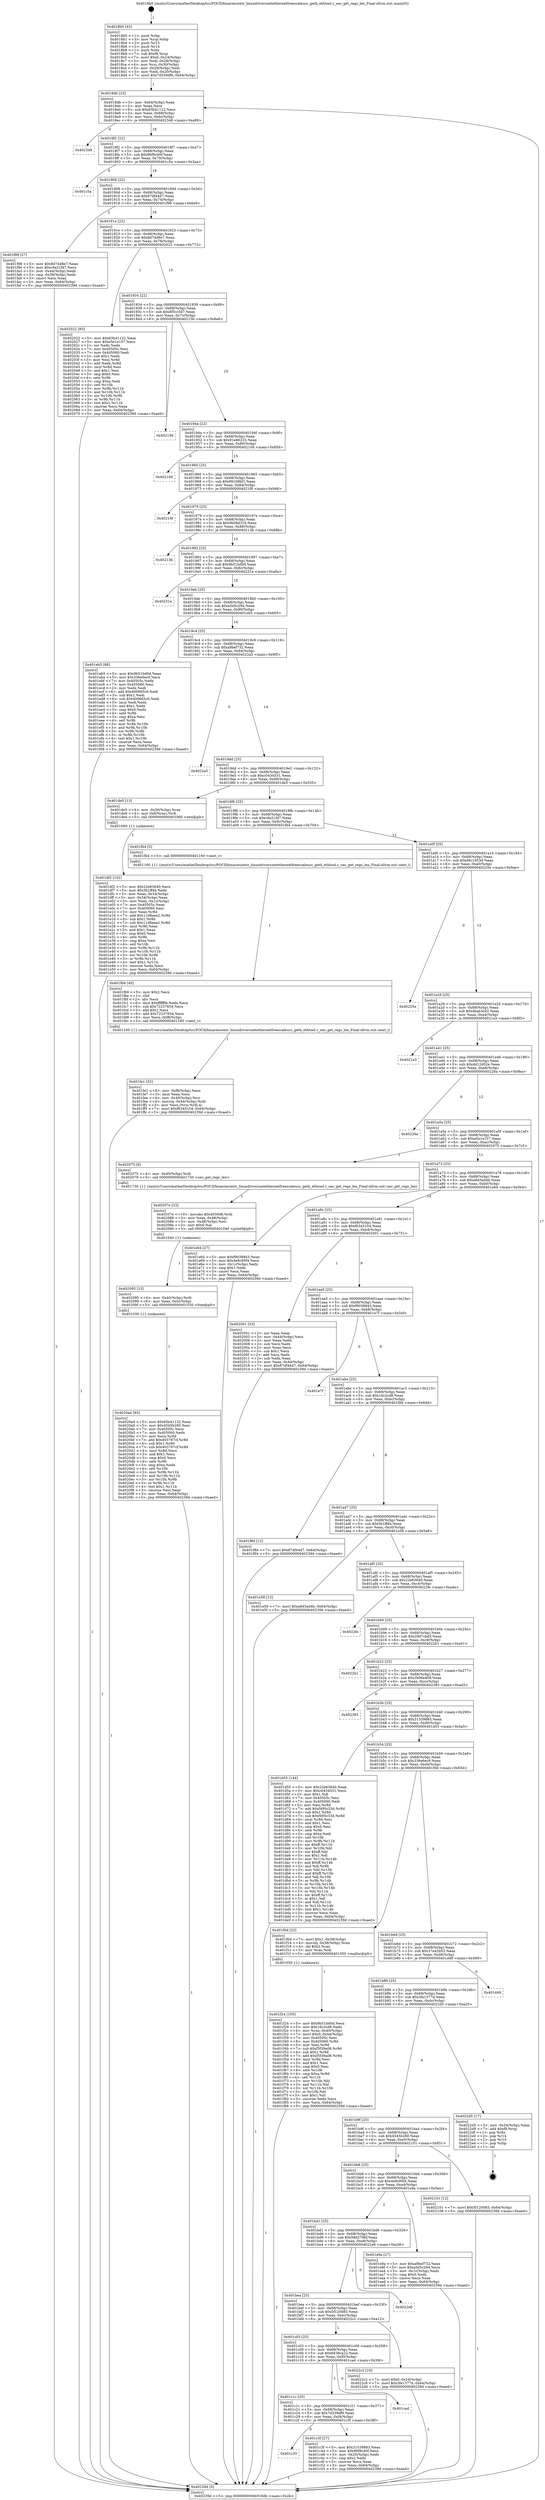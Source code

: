 digraph "0x4018b0" {
  label = "0x4018b0 (/mnt/c/Users/mathe/Desktop/tcc/POCII/binaries/extr_linuxdriversnetethernetfreescaleucc_geth_ethtool.c_uec_get_regs_len_Final-ollvm.out::main(0))"
  labelloc = "t"
  node[shape=record]

  Entry [label="",width=0.3,height=0.3,shape=circle,fillcolor=black,style=filled]
  "0x4018db" [label="{
     0x4018db [23]\l
     | [instrs]\l
     &nbsp;&nbsp;0x4018db \<+3\>: mov -0x64(%rbp),%eax\l
     &nbsp;&nbsp;0x4018de \<+2\>: mov %eax,%ecx\l
     &nbsp;&nbsp;0x4018e0 \<+6\>: sub $0x83b41122,%ecx\l
     &nbsp;&nbsp;0x4018e6 \<+3\>: mov %eax,-0x68(%rbp)\l
     &nbsp;&nbsp;0x4018e9 \<+3\>: mov %ecx,-0x6c(%rbp)\l
     &nbsp;&nbsp;0x4018ec \<+6\>: je 0000000000402348 \<main+0xa98\>\l
  }"]
  "0x402348" [label="{
     0x402348\l
  }", style=dashed]
  "0x4018f2" [label="{
     0x4018f2 [22]\l
     | [instrs]\l
     &nbsp;&nbsp;0x4018f2 \<+5\>: jmp 00000000004018f7 \<main+0x47\>\l
     &nbsp;&nbsp;0x4018f7 \<+3\>: mov -0x68(%rbp),%eax\l
     &nbsp;&nbsp;0x4018fa \<+5\>: sub $0x86f9c40f,%eax\l
     &nbsp;&nbsp;0x4018ff \<+3\>: mov %eax,-0x70(%rbp)\l
     &nbsp;&nbsp;0x401902 \<+6\>: je 0000000000401c5a \<main+0x3aa\>\l
  }"]
  Exit [label="",width=0.3,height=0.3,shape=circle,fillcolor=black,style=filled,peripheries=2]
  "0x401c5a" [label="{
     0x401c5a\l
  }", style=dashed]
  "0x401908" [label="{
     0x401908 [22]\l
     | [instrs]\l
     &nbsp;&nbsp;0x401908 \<+5\>: jmp 000000000040190d \<main+0x5d\>\l
     &nbsp;&nbsp;0x40190d \<+3\>: mov -0x68(%rbp),%eax\l
     &nbsp;&nbsp;0x401910 \<+5\>: sub $0x87df44d7,%eax\l
     &nbsp;&nbsp;0x401915 \<+3\>: mov %eax,-0x74(%rbp)\l
     &nbsp;&nbsp;0x401918 \<+6\>: je 0000000000401f99 \<main+0x6e9\>\l
  }"]
  "0x4020a4" [label="{
     0x4020a4 [93]\l
     | [instrs]\l
     &nbsp;&nbsp;0x4020a4 \<+5\>: mov $0x83b41122,%eax\l
     &nbsp;&nbsp;0x4020a9 \<+5\>: mov $0x4545b280,%esi\l
     &nbsp;&nbsp;0x4020ae \<+7\>: mov 0x40505c,%ecx\l
     &nbsp;&nbsp;0x4020b5 \<+7\>: mov 0x405060,%edx\l
     &nbsp;&nbsp;0x4020bc \<+3\>: mov %ecx,%r8d\l
     &nbsp;&nbsp;0x4020bf \<+7\>: add $0x403787cf,%r8d\l
     &nbsp;&nbsp;0x4020c6 \<+4\>: sub $0x1,%r8d\l
     &nbsp;&nbsp;0x4020ca \<+7\>: sub $0x403787cf,%r8d\l
     &nbsp;&nbsp;0x4020d1 \<+4\>: imul %r8d,%ecx\l
     &nbsp;&nbsp;0x4020d5 \<+3\>: and $0x1,%ecx\l
     &nbsp;&nbsp;0x4020d8 \<+3\>: cmp $0x0,%ecx\l
     &nbsp;&nbsp;0x4020db \<+4\>: sete %r9b\l
     &nbsp;&nbsp;0x4020df \<+3\>: cmp $0xa,%edx\l
     &nbsp;&nbsp;0x4020e2 \<+4\>: setl %r10b\l
     &nbsp;&nbsp;0x4020e6 \<+3\>: mov %r9b,%r11b\l
     &nbsp;&nbsp;0x4020e9 \<+3\>: and %r10b,%r11b\l
     &nbsp;&nbsp;0x4020ec \<+3\>: xor %r10b,%r9b\l
     &nbsp;&nbsp;0x4020ef \<+3\>: or %r9b,%r11b\l
     &nbsp;&nbsp;0x4020f2 \<+4\>: test $0x1,%r11b\l
     &nbsp;&nbsp;0x4020f6 \<+3\>: cmovne %esi,%eax\l
     &nbsp;&nbsp;0x4020f9 \<+3\>: mov %eax,-0x64(%rbp)\l
     &nbsp;&nbsp;0x4020fc \<+5\>: jmp 000000000040239d \<main+0xaed\>\l
  }"]
  "0x401f99" [label="{
     0x401f99 [27]\l
     | [instrs]\l
     &nbsp;&nbsp;0x401f99 \<+5\>: mov $0x8d74d8e7,%eax\l
     &nbsp;&nbsp;0x401f9e \<+5\>: mov $0xc9a21fd7,%ecx\l
     &nbsp;&nbsp;0x401fa3 \<+3\>: mov -0x44(%rbp),%edx\l
     &nbsp;&nbsp;0x401fa6 \<+3\>: cmp -0x38(%rbp),%edx\l
     &nbsp;&nbsp;0x401fa9 \<+3\>: cmovl %ecx,%eax\l
     &nbsp;&nbsp;0x401fac \<+3\>: mov %eax,-0x64(%rbp)\l
     &nbsp;&nbsp;0x401faf \<+5\>: jmp 000000000040239d \<main+0xaed\>\l
  }"]
  "0x40191e" [label="{
     0x40191e [22]\l
     | [instrs]\l
     &nbsp;&nbsp;0x40191e \<+5\>: jmp 0000000000401923 \<main+0x73\>\l
     &nbsp;&nbsp;0x401923 \<+3\>: mov -0x68(%rbp),%eax\l
     &nbsp;&nbsp;0x401926 \<+5\>: sub $0x8d74d8e7,%eax\l
     &nbsp;&nbsp;0x40192b \<+3\>: mov %eax,-0x78(%rbp)\l
     &nbsp;&nbsp;0x40192e \<+6\>: je 0000000000402022 \<main+0x772\>\l
  }"]
  "0x402095" [label="{
     0x402095 [15]\l
     | [instrs]\l
     &nbsp;&nbsp;0x402095 \<+4\>: mov -0x40(%rbp),%rdi\l
     &nbsp;&nbsp;0x402099 \<+6\>: mov %eax,-0xfc(%rbp)\l
     &nbsp;&nbsp;0x40209f \<+5\>: call 0000000000401030 \<free@plt\>\l
     | [calls]\l
     &nbsp;&nbsp;0x401030 \{1\} (unknown)\l
  }"]
  "0x402022" [label="{
     0x402022 [83]\l
     | [instrs]\l
     &nbsp;&nbsp;0x402022 \<+5\>: mov $0x83b41122,%eax\l
     &nbsp;&nbsp;0x402027 \<+5\>: mov $0xe5e1e157,%ecx\l
     &nbsp;&nbsp;0x40202c \<+2\>: xor %edx,%edx\l
     &nbsp;&nbsp;0x40202e \<+7\>: mov 0x40505c,%esi\l
     &nbsp;&nbsp;0x402035 \<+7\>: mov 0x405060,%edi\l
     &nbsp;&nbsp;0x40203c \<+3\>: sub $0x1,%edx\l
     &nbsp;&nbsp;0x40203f \<+3\>: mov %esi,%r8d\l
     &nbsp;&nbsp;0x402042 \<+3\>: add %edx,%r8d\l
     &nbsp;&nbsp;0x402045 \<+4\>: imul %r8d,%esi\l
     &nbsp;&nbsp;0x402049 \<+3\>: and $0x1,%esi\l
     &nbsp;&nbsp;0x40204c \<+3\>: cmp $0x0,%esi\l
     &nbsp;&nbsp;0x40204f \<+4\>: sete %r9b\l
     &nbsp;&nbsp;0x402053 \<+3\>: cmp $0xa,%edi\l
     &nbsp;&nbsp;0x402056 \<+4\>: setl %r10b\l
     &nbsp;&nbsp;0x40205a \<+3\>: mov %r9b,%r11b\l
     &nbsp;&nbsp;0x40205d \<+3\>: and %r10b,%r11b\l
     &nbsp;&nbsp;0x402060 \<+3\>: xor %r10b,%r9b\l
     &nbsp;&nbsp;0x402063 \<+3\>: or %r9b,%r11b\l
     &nbsp;&nbsp;0x402066 \<+4\>: test $0x1,%r11b\l
     &nbsp;&nbsp;0x40206a \<+3\>: cmovne %ecx,%eax\l
     &nbsp;&nbsp;0x40206d \<+3\>: mov %eax,-0x64(%rbp)\l
     &nbsp;&nbsp;0x402070 \<+5\>: jmp 000000000040239d \<main+0xaed\>\l
  }"]
  "0x401934" [label="{
     0x401934 [22]\l
     | [instrs]\l
     &nbsp;&nbsp;0x401934 \<+5\>: jmp 0000000000401939 \<main+0x89\>\l
     &nbsp;&nbsp;0x401939 \<+3\>: mov -0x68(%rbp),%eax\l
     &nbsp;&nbsp;0x40193c \<+5\>: sub $0x8f5cc5d7,%eax\l
     &nbsp;&nbsp;0x401941 \<+3\>: mov %eax,-0x7c(%rbp)\l
     &nbsp;&nbsp;0x401944 \<+6\>: je 0000000000402156 \<main+0x8a6\>\l
  }"]
  "0x40207e" [label="{
     0x40207e [23]\l
     | [instrs]\l
     &nbsp;&nbsp;0x40207e \<+10\>: movabs $0x4030d6,%rdi\l
     &nbsp;&nbsp;0x402088 \<+3\>: mov %eax,-0x48(%rbp)\l
     &nbsp;&nbsp;0x40208b \<+3\>: mov -0x48(%rbp),%esi\l
     &nbsp;&nbsp;0x40208e \<+2\>: mov $0x0,%al\l
     &nbsp;&nbsp;0x402090 \<+5\>: call 0000000000401040 \<printf@plt\>\l
     | [calls]\l
     &nbsp;&nbsp;0x401040 \{1\} (unknown)\l
  }"]
  "0x402156" [label="{
     0x402156\l
  }", style=dashed]
  "0x40194a" [label="{
     0x40194a [22]\l
     | [instrs]\l
     &nbsp;&nbsp;0x40194a \<+5\>: jmp 000000000040194f \<main+0x9f\>\l
     &nbsp;&nbsp;0x40194f \<+3\>: mov -0x68(%rbp),%eax\l
     &nbsp;&nbsp;0x401952 \<+5\>: sub $0x91e66233,%eax\l
     &nbsp;&nbsp;0x401957 \<+3\>: mov %eax,-0x80(%rbp)\l
     &nbsp;&nbsp;0x40195a \<+6\>: je 000000000040210d \<main+0x85d\>\l
  }"]
  "0x401fe1" [label="{
     0x401fe1 [32]\l
     | [instrs]\l
     &nbsp;&nbsp;0x401fe1 \<+6\>: mov -0xf8(%rbp),%ecx\l
     &nbsp;&nbsp;0x401fe7 \<+3\>: imul %eax,%ecx\l
     &nbsp;&nbsp;0x401fea \<+4\>: mov -0x40(%rbp),%rsi\l
     &nbsp;&nbsp;0x401fee \<+4\>: movslq -0x44(%rbp),%rdi\l
     &nbsp;&nbsp;0x401ff2 \<+3\>: mov %ecx,(%rsi,%rdi,4)\l
     &nbsp;&nbsp;0x401ff5 \<+7\>: movl $0xf6345104,-0x64(%rbp)\l
     &nbsp;&nbsp;0x401ffc \<+5\>: jmp 000000000040239d \<main+0xaed\>\l
  }"]
  "0x40210d" [label="{
     0x40210d\l
  }", style=dashed]
  "0x401960" [label="{
     0x401960 [25]\l
     | [instrs]\l
     &nbsp;&nbsp;0x401960 \<+5\>: jmp 0000000000401965 \<main+0xb5\>\l
     &nbsp;&nbsp;0x401965 \<+3\>: mov -0x68(%rbp),%eax\l
     &nbsp;&nbsp;0x401968 \<+5\>: sub $0x99108bf1,%eax\l
     &nbsp;&nbsp;0x40196d \<+6\>: mov %eax,-0x84(%rbp)\l
     &nbsp;&nbsp;0x401973 \<+6\>: je 00000000004021f6 \<main+0x946\>\l
  }"]
  "0x401fb9" [label="{
     0x401fb9 [40]\l
     | [instrs]\l
     &nbsp;&nbsp;0x401fb9 \<+5\>: mov $0x2,%ecx\l
     &nbsp;&nbsp;0x401fbe \<+1\>: cltd\l
     &nbsp;&nbsp;0x401fbf \<+2\>: idiv %ecx\l
     &nbsp;&nbsp;0x401fc1 \<+6\>: imul $0xfffffffe,%edx,%ecx\l
     &nbsp;&nbsp;0x401fc7 \<+6\>: sub $0x72237654,%ecx\l
     &nbsp;&nbsp;0x401fcd \<+3\>: add $0x1,%ecx\l
     &nbsp;&nbsp;0x401fd0 \<+6\>: add $0x72237654,%ecx\l
     &nbsp;&nbsp;0x401fd6 \<+6\>: mov %ecx,-0xf8(%rbp)\l
     &nbsp;&nbsp;0x401fdc \<+5\>: call 0000000000401160 \<next_i\>\l
     | [calls]\l
     &nbsp;&nbsp;0x401160 \{1\} (/mnt/c/Users/mathe/Desktop/tcc/POCII/binaries/extr_linuxdriversnetethernetfreescaleucc_geth_ethtool.c_uec_get_regs_len_Final-ollvm.out::next_i)\l
  }"]
  "0x4021f6" [label="{
     0x4021f6\l
  }", style=dashed]
  "0x401979" [label="{
     0x401979 [25]\l
     | [instrs]\l
     &nbsp;&nbsp;0x401979 \<+5\>: jmp 000000000040197e \<main+0xce\>\l
     &nbsp;&nbsp;0x40197e \<+3\>: mov -0x68(%rbp),%eax\l
     &nbsp;&nbsp;0x401981 \<+5\>: sub $0x9b08d316,%eax\l
     &nbsp;&nbsp;0x401986 \<+6\>: mov %eax,-0x88(%rbp)\l
     &nbsp;&nbsp;0x40198c \<+6\>: je 000000000040213b \<main+0x88b\>\l
  }"]
  "0x401f24" [label="{
     0x401f24 [105]\l
     | [instrs]\l
     &nbsp;&nbsp;0x401f24 \<+5\>: mov $0x9b51bd0d,%ecx\l
     &nbsp;&nbsp;0x401f29 \<+5\>: mov $0x16c2cd8,%edx\l
     &nbsp;&nbsp;0x401f2e \<+4\>: mov %rax,-0x40(%rbp)\l
     &nbsp;&nbsp;0x401f32 \<+7\>: movl $0x0,-0x44(%rbp)\l
     &nbsp;&nbsp;0x401f39 \<+7\>: mov 0x40505c,%esi\l
     &nbsp;&nbsp;0x401f40 \<+8\>: mov 0x405060,%r8d\l
     &nbsp;&nbsp;0x401f48 \<+3\>: mov %esi,%r9d\l
     &nbsp;&nbsp;0x401f4b \<+7\>: sub $0xf5f39a08,%r9d\l
     &nbsp;&nbsp;0x401f52 \<+4\>: sub $0x1,%r9d\l
     &nbsp;&nbsp;0x401f56 \<+7\>: add $0xf5f39a08,%r9d\l
     &nbsp;&nbsp;0x401f5d \<+4\>: imul %r9d,%esi\l
     &nbsp;&nbsp;0x401f61 \<+3\>: and $0x1,%esi\l
     &nbsp;&nbsp;0x401f64 \<+3\>: cmp $0x0,%esi\l
     &nbsp;&nbsp;0x401f67 \<+4\>: sete %r10b\l
     &nbsp;&nbsp;0x401f6b \<+4\>: cmp $0xa,%r8d\l
     &nbsp;&nbsp;0x401f6f \<+4\>: setl %r11b\l
     &nbsp;&nbsp;0x401f73 \<+3\>: mov %r10b,%bl\l
     &nbsp;&nbsp;0x401f76 \<+3\>: and %r11b,%bl\l
     &nbsp;&nbsp;0x401f79 \<+3\>: xor %r11b,%r10b\l
     &nbsp;&nbsp;0x401f7c \<+3\>: or %r10b,%bl\l
     &nbsp;&nbsp;0x401f7f \<+3\>: test $0x1,%bl\l
     &nbsp;&nbsp;0x401f82 \<+3\>: cmovne %edx,%ecx\l
     &nbsp;&nbsp;0x401f85 \<+3\>: mov %ecx,-0x64(%rbp)\l
     &nbsp;&nbsp;0x401f88 \<+5\>: jmp 000000000040239d \<main+0xaed\>\l
  }"]
  "0x40213b" [label="{
     0x40213b\l
  }", style=dashed]
  "0x401992" [label="{
     0x401992 [25]\l
     | [instrs]\l
     &nbsp;&nbsp;0x401992 \<+5\>: jmp 0000000000401997 \<main+0xe7\>\l
     &nbsp;&nbsp;0x401997 \<+3\>: mov -0x68(%rbp),%eax\l
     &nbsp;&nbsp;0x40199a \<+5\>: sub $0x9b51bd0d,%eax\l
     &nbsp;&nbsp;0x40199f \<+6\>: mov %eax,-0x8c(%rbp)\l
     &nbsp;&nbsp;0x4019a5 \<+6\>: je 000000000040231a \<main+0xa6a\>\l
  }"]
  "0x401df2" [label="{
     0x401df2 [102]\l
     | [instrs]\l
     &nbsp;&nbsp;0x401df2 \<+5\>: mov $0x22e63640,%ecx\l
     &nbsp;&nbsp;0x401df7 \<+5\>: mov $0x5b1ff4b,%edx\l
     &nbsp;&nbsp;0x401dfc \<+3\>: mov %eax,-0x34(%rbp)\l
     &nbsp;&nbsp;0x401dff \<+3\>: mov -0x34(%rbp),%eax\l
     &nbsp;&nbsp;0x401e02 \<+3\>: mov %eax,-0x1c(%rbp)\l
     &nbsp;&nbsp;0x401e05 \<+7\>: mov 0x40505c,%eax\l
     &nbsp;&nbsp;0x401e0c \<+7\>: mov 0x405060,%esi\l
     &nbsp;&nbsp;0x401e13 \<+3\>: mov %eax,%r8d\l
     &nbsp;&nbsp;0x401e16 \<+7\>: add $0x11d8aea2,%r8d\l
     &nbsp;&nbsp;0x401e1d \<+4\>: sub $0x1,%r8d\l
     &nbsp;&nbsp;0x401e21 \<+7\>: sub $0x11d8aea2,%r8d\l
     &nbsp;&nbsp;0x401e28 \<+4\>: imul %r8d,%eax\l
     &nbsp;&nbsp;0x401e2c \<+3\>: and $0x1,%eax\l
     &nbsp;&nbsp;0x401e2f \<+3\>: cmp $0x0,%eax\l
     &nbsp;&nbsp;0x401e32 \<+4\>: sete %r9b\l
     &nbsp;&nbsp;0x401e36 \<+3\>: cmp $0xa,%esi\l
     &nbsp;&nbsp;0x401e39 \<+4\>: setl %r10b\l
     &nbsp;&nbsp;0x401e3d \<+3\>: mov %r9b,%r11b\l
     &nbsp;&nbsp;0x401e40 \<+3\>: and %r10b,%r11b\l
     &nbsp;&nbsp;0x401e43 \<+3\>: xor %r10b,%r9b\l
     &nbsp;&nbsp;0x401e46 \<+3\>: or %r9b,%r11b\l
     &nbsp;&nbsp;0x401e49 \<+4\>: test $0x1,%r11b\l
     &nbsp;&nbsp;0x401e4d \<+3\>: cmovne %edx,%ecx\l
     &nbsp;&nbsp;0x401e50 \<+3\>: mov %ecx,-0x64(%rbp)\l
     &nbsp;&nbsp;0x401e53 \<+5\>: jmp 000000000040239d \<main+0xaed\>\l
  }"]
  "0x40231a" [label="{
     0x40231a\l
  }", style=dashed]
  "0x4019ab" [label="{
     0x4019ab [25]\l
     | [instrs]\l
     &nbsp;&nbsp;0x4019ab \<+5\>: jmp 00000000004019b0 \<main+0x100\>\l
     &nbsp;&nbsp;0x4019b0 \<+3\>: mov -0x68(%rbp),%eax\l
     &nbsp;&nbsp;0x4019b3 \<+5\>: sub $0xa5d5c294,%eax\l
     &nbsp;&nbsp;0x4019b8 \<+6\>: mov %eax,-0x90(%rbp)\l
     &nbsp;&nbsp;0x4019be \<+6\>: je 0000000000401eb5 \<main+0x605\>\l
  }"]
  "0x4018b0" [label="{
     0x4018b0 [43]\l
     | [instrs]\l
     &nbsp;&nbsp;0x4018b0 \<+1\>: push %rbp\l
     &nbsp;&nbsp;0x4018b1 \<+3\>: mov %rsp,%rbp\l
     &nbsp;&nbsp;0x4018b4 \<+2\>: push %r15\l
     &nbsp;&nbsp;0x4018b6 \<+2\>: push %r14\l
     &nbsp;&nbsp;0x4018b8 \<+1\>: push %rbx\l
     &nbsp;&nbsp;0x4018b9 \<+7\>: sub $0xf8,%rsp\l
     &nbsp;&nbsp;0x4018c0 \<+7\>: movl $0x0,-0x24(%rbp)\l
     &nbsp;&nbsp;0x4018c7 \<+3\>: mov %edi,-0x28(%rbp)\l
     &nbsp;&nbsp;0x4018ca \<+4\>: mov %rsi,-0x30(%rbp)\l
     &nbsp;&nbsp;0x4018ce \<+3\>: mov -0x28(%rbp),%edi\l
     &nbsp;&nbsp;0x4018d1 \<+3\>: mov %edi,-0x20(%rbp)\l
     &nbsp;&nbsp;0x4018d4 \<+7\>: movl $0x7d339df9,-0x64(%rbp)\l
  }"]
  "0x401eb5" [label="{
     0x401eb5 [88]\l
     | [instrs]\l
     &nbsp;&nbsp;0x401eb5 \<+5\>: mov $0x9b51bd0d,%eax\l
     &nbsp;&nbsp;0x401eba \<+5\>: mov $0x336e6ec9,%ecx\l
     &nbsp;&nbsp;0x401ebf \<+7\>: mov 0x40505c,%edx\l
     &nbsp;&nbsp;0x401ec6 \<+7\>: mov 0x405060,%esi\l
     &nbsp;&nbsp;0x401ecd \<+2\>: mov %edx,%edi\l
     &nbsp;&nbsp;0x401ecf \<+6\>: add $0x400665c0,%edi\l
     &nbsp;&nbsp;0x401ed5 \<+3\>: sub $0x1,%edi\l
     &nbsp;&nbsp;0x401ed8 \<+6\>: sub $0x400665c0,%edi\l
     &nbsp;&nbsp;0x401ede \<+3\>: imul %edi,%edx\l
     &nbsp;&nbsp;0x401ee1 \<+3\>: and $0x1,%edx\l
     &nbsp;&nbsp;0x401ee4 \<+3\>: cmp $0x0,%edx\l
     &nbsp;&nbsp;0x401ee7 \<+4\>: sete %r8b\l
     &nbsp;&nbsp;0x401eeb \<+3\>: cmp $0xa,%esi\l
     &nbsp;&nbsp;0x401eee \<+4\>: setl %r9b\l
     &nbsp;&nbsp;0x401ef2 \<+3\>: mov %r8b,%r10b\l
     &nbsp;&nbsp;0x401ef5 \<+3\>: and %r9b,%r10b\l
     &nbsp;&nbsp;0x401ef8 \<+3\>: xor %r9b,%r8b\l
     &nbsp;&nbsp;0x401efb \<+3\>: or %r8b,%r10b\l
     &nbsp;&nbsp;0x401efe \<+4\>: test $0x1,%r10b\l
     &nbsp;&nbsp;0x401f02 \<+3\>: cmovne %ecx,%eax\l
     &nbsp;&nbsp;0x401f05 \<+3\>: mov %eax,-0x64(%rbp)\l
     &nbsp;&nbsp;0x401f08 \<+5\>: jmp 000000000040239d \<main+0xaed\>\l
  }"]
  "0x4019c4" [label="{
     0x4019c4 [25]\l
     | [instrs]\l
     &nbsp;&nbsp;0x4019c4 \<+5\>: jmp 00000000004019c9 \<main+0x119\>\l
     &nbsp;&nbsp;0x4019c9 \<+3\>: mov -0x68(%rbp),%eax\l
     &nbsp;&nbsp;0x4019cc \<+5\>: sub $0xa9bef732,%eax\l
     &nbsp;&nbsp;0x4019d1 \<+6\>: mov %eax,-0x94(%rbp)\l
     &nbsp;&nbsp;0x4019d7 \<+6\>: je 00000000004022a5 \<main+0x9f5\>\l
  }"]
  "0x40239d" [label="{
     0x40239d [5]\l
     | [instrs]\l
     &nbsp;&nbsp;0x40239d \<+5\>: jmp 00000000004018db \<main+0x2b\>\l
  }"]
  "0x4022a5" [label="{
     0x4022a5\l
  }", style=dashed]
  "0x4019dd" [label="{
     0x4019dd [25]\l
     | [instrs]\l
     &nbsp;&nbsp;0x4019dd \<+5\>: jmp 00000000004019e2 \<main+0x132\>\l
     &nbsp;&nbsp;0x4019e2 \<+3\>: mov -0x68(%rbp),%eax\l
     &nbsp;&nbsp;0x4019e5 \<+5\>: sub $0xc0434531,%eax\l
     &nbsp;&nbsp;0x4019ea \<+6\>: mov %eax,-0x98(%rbp)\l
     &nbsp;&nbsp;0x4019f0 \<+6\>: je 0000000000401de5 \<main+0x535\>\l
  }"]
  "0x401c35" [label="{
     0x401c35\l
  }", style=dashed]
  "0x401de5" [label="{
     0x401de5 [13]\l
     | [instrs]\l
     &nbsp;&nbsp;0x401de5 \<+4\>: mov -0x30(%rbp),%rax\l
     &nbsp;&nbsp;0x401de9 \<+4\>: mov 0x8(%rax),%rdi\l
     &nbsp;&nbsp;0x401ded \<+5\>: call 0000000000401060 \<atoi@plt\>\l
     | [calls]\l
     &nbsp;&nbsp;0x401060 \{1\} (unknown)\l
  }"]
  "0x4019f6" [label="{
     0x4019f6 [25]\l
     | [instrs]\l
     &nbsp;&nbsp;0x4019f6 \<+5\>: jmp 00000000004019fb \<main+0x14b\>\l
     &nbsp;&nbsp;0x4019fb \<+3\>: mov -0x68(%rbp),%eax\l
     &nbsp;&nbsp;0x4019fe \<+5\>: sub $0xc9a21fd7,%eax\l
     &nbsp;&nbsp;0x401a03 \<+6\>: mov %eax,-0x9c(%rbp)\l
     &nbsp;&nbsp;0x401a09 \<+6\>: je 0000000000401fb4 \<main+0x704\>\l
  }"]
  "0x401c3f" [label="{
     0x401c3f [27]\l
     | [instrs]\l
     &nbsp;&nbsp;0x401c3f \<+5\>: mov $0x31539883,%eax\l
     &nbsp;&nbsp;0x401c44 \<+5\>: mov $0x86f9c40f,%ecx\l
     &nbsp;&nbsp;0x401c49 \<+3\>: mov -0x20(%rbp),%edx\l
     &nbsp;&nbsp;0x401c4c \<+3\>: cmp $0x2,%edx\l
     &nbsp;&nbsp;0x401c4f \<+3\>: cmovne %ecx,%eax\l
     &nbsp;&nbsp;0x401c52 \<+3\>: mov %eax,-0x64(%rbp)\l
     &nbsp;&nbsp;0x401c55 \<+5\>: jmp 000000000040239d \<main+0xaed\>\l
  }"]
  "0x401fb4" [label="{
     0x401fb4 [5]\l
     | [instrs]\l
     &nbsp;&nbsp;0x401fb4 \<+5\>: call 0000000000401160 \<next_i\>\l
     | [calls]\l
     &nbsp;&nbsp;0x401160 \{1\} (/mnt/c/Users/mathe/Desktop/tcc/POCII/binaries/extr_linuxdriversnetethernetfreescaleucc_geth_ethtool.c_uec_get_regs_len_Final-ollvm.out::next_i)\l
  }"]
  "0x401a0f" [label="{
     0x401a0f [25]\l
     | [instrs]\l
     &nbsp;&nbsp;0x401a0f \<+5\>: jmp 0000000000401a14 \<main+0x164\>\l
     &nbsp;&nbsp;0x401a14 \<+3\>: mov -0x68(%rbp),%eax\l
     &nbsp;&nbsp;0x401a17 \<+5\>: sub $0xd6c1953d,%eax\l
     &nbsp;&nbsp;0x401a1c \<+6\>: mov %eax,-0xa0(%rbp)\l
     &nbsp;&nbsp;0x401a22 \<+6\>: je 000000000040225e \<main+0x9ae\>\l
  }"]
  "0x401c1c" [label="{
     0x401c1c [25]\l
     | [instrs]\l
     &nbsp;&nbsp;0x401c1c \<+5\>: jmp 0000000000401c21 \<main+0x371\>\l
     &nbsp;&nbsp;0x401c21 \<+3\>: mov -0x68(%rbp),%eax\l
     &nbsp;&nbsp;0x401c24 \<+5\>: sub $0x7d339df9,%eax\l
     &nbsp;&nbsp;0x401c29 \<+6\>: mov %eax,-0xf4(%rbp)\l
     &nbsp;&nbsp;0x401c2f \<+6\>: je 0000000000401c3f \<main+0x38f\>\l
  }"]
  "0x40225e" [label="{
     0x40225e\l
  }", style=dashed]
  "0x401a28" [label="{
     0x401a28 [25]\l
     | [instrs]\l
     &nbsp;&nbsp;0x401a28 \<+5\>: jmp 0000000000401a2d \<main+0x17d\>\l
     &nbsp;&nbsp;0x401a2d \<+3\>: mov -0x68(%rbp),%eax\l
     &nbsp;&nbsp;0x401a30 \<+5\>: sub $0xdbab3c02,%eax\l
     &nbsp;&nbsp;0x401a35 \<+6\>: mov %eax,-0xa4(%rbp)\l
     &nbsp;&nbsp;0x401a3b \<+6\>: je 00000000004021a3 \<main+0x8f3\>\l
  }"]
  "0x401cad" [label="{
     0x401cad\l
  }", style=dashed]
  "0x4021a3" [label="{
     0x4021a3\l
  }", style=dashed]
  "0x401a41" [label="{
     0x401a41 [25]\l
     | [instrs]\l
     &nbsp;&nbsp;0x401a41 \<+5\>: jmp 0000000000401a46 \<main+0x196\>\l
     &nbsp;&nbsp;0x401a46 \<+3\>: mov -0x68(%rbp),%eax\l
     &nbsp;&nbsp;0x401a49 \<+5\>: sub $0xdd12d02e,%eax\l
     &nbsp;&nbsp;0x401a4e \<+6\>: mov %eax,-0xa8(%rbp)\l
     &nbsp;&nbsp;0x401a54 \<+6\>: je 000000000040226a \<main+0x9ba\>\l
  }"]
  "0x401c03" [label="{
     0x401c03 [25]\l
     | [instrs]\l
     &nbsp;&nbsp;0x401c03 \<+5\>: jmp 0000000000401c08 \<main+0x358\>\l
     &nbsp;&nbsp;0x401c08 \<+3\>: mov -0x68(%rbp),%eax\l
     &nbsp;&nbsp;0x401c0b \<+5\>: sub $0x6838ca22,%eax\l
     &nbsp;&nbsp;0x401c10 \<+6\>: mov %eax,-0xf0(%rbp)\l
     &nbsp;&nbsp;0x401c16 \<+6\>: je 0000000000401cad \<main+0x3fd\>\l
  }"]
  "0x40226a" [label="{
     0x40226a\l
  }", style=dashed]
  "0x401a5a" [label="{
     0x401a5a [25]\l
     | [instrs]\l
     &nbsp;&nbsp;0x401a5a \<+5\>: jmp 0000000000401a5f \<main+0x1af\>\l
     &nbsp;&nbsp;0x401a5f \<+3\>: mov -0x68(%rbp),%eax\l
     &nbsp;&nbsp;0x401a62 \<+5\>: sub $0xe5e1e157,%eax\l
     &nbsp;&nbsp;0x401a67 \<+6\>: mov %eax,-0xac(%rbp)\l
     &nbsp;&nbsp;0x401a6d \<+6\>: je 0000000000402075 \<main+0x7c5\>\l
  }"]
  "0x4022c2" [label="{
     0x4022c2 [19]\l
     | [instrs]\l
     &nbsp;&nbsp;0x4022c2 \<+7\>: movl $0x0,-0x24(%rbp)\l
     &nbsp;&nbsp;0x4022c9 \<+7\>: movl $0x3fa1377d,-0x64(%rbp)\l
     &nbsp;&nbsp;0x4022d0 \<+5\>: jmp 000000000040239d \<main+0xaed\>\l
  }"]
  "0x402075" [label="{
     0x402075 [9]\l
     | [instrs]\l
     &nbsp;&nbsp;0x402075 \<+4\>: mov -0x40(%rbp),%rdi\l
     &nbsp;&nbsp;0x402079 \<+5\>: call 0000000000401730 \<uec_get_regs_len\>\l
     | [calls]\l
     &nbsp;&nbsp;0x401730 \{1\} (/mnt/c/Users/mathe/Desktop/tcc/POCII/binaries/extr_linuxdriversnetethernetfreescaleucc_geth_ethtool.c_uec_get_regs_len_Final-ollvm.out::uec_get_regs_len)\l
  }"]
  "0x401a73" [label="{
     0x401a73 [25]\l
     | [instrs]\l
     &nbsp;&nbsp;0x401a73 \<+5\>: jmp 0000000000401a78 \<main+0x1c8\>\l
     &nbsp;&nbsp;0x401a78 \<+3\>: mov -0x68(%rbp),%eax\l
     &nbsp;&nbsp;0x401a7b \<+5\>: sub $0xe8d3ad4b,%eax\l
     &nbsp;&nbsp;0x401a80 \<+6\>: mov %eax,-0xb0(%rbp)\l
     &nbsp;&nbsp;0x401a86 \<+6\>: je 0000000000401e64 \<main+0x5b4\>\l
  }"]
  "0x401bea" [label="{
     0x401bea [25]\l
     | [instrs]\l
     &nbsp;&nbsp;0x401bea \<+5\>: jmp 0000000000401bef \<main+0x33f\>\l
     &nbsp;&nbsp;0x401bef \<+3\>: mov -0x68(%rbp),%eax\l
     &nbsp;&nbsp;0x401bf2 \<+5\>: sub $0x5f120083,%eax\l
     &nbsp;&nbsp;0x401bf7 \<+6\>: mov %eax,-0xec(%rbp)\l
     &nbsp;&nbsp;0x401bfd \<+6\>: je 00000000004022c2 \<main+0xa12\>\l
  }"]
  "0x401e64" [label="{
     0x401e64 [27]\l
     | [instrs]\l
     &nbsp;&nbsp;0x401e64 \<+5\>: mov $0xf9038843,%eax\l
     &nbsp;&nbsp;0x401e69 \<+5\>: mov $0x4e8c95f4,%ecx\l
     &nbsp;&nbsp;0x401e6e \<+3\>: mov -0x1c(%rbp),%edx\l
     &nbsp;&nbsp;0x401e71 \<+3\>: cmp $0x1,%edx\l
     &nbsp;&nbsp;0x401e74 \<+3\>: cmovl %ecx,%eax\l
     &nbsp;&nbsp;0x401e77 \<+3\>: mov %eax,-0x64(%rbp)\l
     &nbsp;&nbsp;0x401e7a \<+5\>: jmp 000000000040239d \<main+0xaed\>\l
  }"]
  "0x401a8c" [label="{
     0x401a8c [25]\l
     | [instrs]\l
     &nbsp;&nbsp;0x401a8c \<+5\>: jmp 0000000000401a91 \<main+0x1e1\>\l
     &nbsp;&nbsp;0x401a91 \<+3\>: mov -0x68(%rbp),%eax\l
     &nbsp;&nbsp;0x401a94 \<+5\>: sub $0xf6345104,%eax\l
     &nbsp;&nbsp;0x401a99 \<+6\>: mov %eax,-0xb4(%rbp)\l
     &nbsp;&nbsp;0x401a9f \<+6\>: je 0000000000402001 \<main+0x751\>\l
  }"]
  "0x4022e6" [label="{
     0x4022e6\l
  }", style=dashed]
  "0x402001" [label="{
     0x402001 [33]\l
     | [instrs]\l
     &nbsp;&nbsp;0x402001 \<+2\>: xor %eax,%eax\l
     &nbsp;&nbsp;0x402003 \<+3\>: mov -0x44(%rbp),%ecx\l
     &nbsp;&nbsp;0x402006 \<+2\>: mov %eax,%edx\l
     &nbsp;&nbsp;0x402008 \<+2\>: sub %ecx,%edx\l
     &nbsp;&nbsp;0x40200a \<+2\>: mov %eax,%ecx\l
     &nbsp;&nbsp;0x40200c \<+3\>: sub $0x1,%ecx\l
     &nbsp;&nbsp;0x40200f \<+2\>: add %ecx,%edx\l
     &nbsp;&nbsp;0x402011 \<+2\>: sub %edx,%eax\l
     &nbsp;&nbsp;0x402013 \<+3\>: mov %eax,-0x44(%rbp)\l
     &nbsp;&nbsp;0x402016 \<+7\>: movl $0x87df44d7,-0x64(%rbp)\l
     &nbsp;&nbsp;0x40201d \<+5\>: jmp 000000000040239d \<main+0xaed\>\l
  }"]
  "0x401aa5" [label="{
     0x401aa5 [25]\l
     | [instrs]\l
     &nbsp;&nbsp;0x401aa5 \<+5\>: jmp 0000000000401aaa \<main+0x1fa\>\l
     &nbsp;&nbsp;0x401aaa \<+3\>: mov -0x68(%rbp),%eax\l
     &nbsp;&nbsp;0x401aad \<+5\>: sub $0xf9038843,%eax\l
     &nbsp;&nbsp;0x401ab2 \<+6\>: mov %eax,-0xb8(%rbp)\l
     &nbsp;&nbsp;0x401ab8 \<+6\>: je 0000000000401e7f \<main+0x5cf\>\l
  }"]
  "0x401bd1" [label="{
     0x401bd1 [25]\l
     | [instrs]\l
     &nbsp;&nbsp;0x401bd1 \<+5\>: jmp 0000000000401bd6 \<main+0x326\>\l
     &nbsp;&nbsp;0x401bd6 \<+3\>: mov -0x68(%rbp),%eax\l
     &nbsp;&nbsp;0x401bd9 \<+5\>: sub $0x58d279bf,%eax\l
     &nbsp;&nbsp;0x401bde \<+6\>: mov %eax,-0xe8(%rbp)\l
     &nbsp;&nbsp;0x401be4 \<+6\>: je 00000000004022e6 \<main+0xa36\>\l
  }"]
  "0x401e7f" [label="{
     0x401e7f\l
  }", style=dashed]
  "0x401abe" [label="{
     0x401abe [25]\l
     | [instrs]\l
     &nbsp;&nbsp;0x401abe \<+5\>: jmp 0000000000401ac3 \<main+0x213\>\l
     &nbsp;&nbsp;0x401ac3 \<+3\>: mov -0x68(%rbp),%eax\l
     &nbsp;&nbsp;0x401ac6 \<+5\>: sub $0x16c2cd8,%eax\l
     &nbsp;&nbsp;0x401acb \<+6\>: mov %eax,-0xbc(%rbp)\l
     &nbsp;&nbsp;0x401ad1 \<+6\>: je 0000000000401f8d \<main+0x6dd\>\l
  }"]
  "0x401e9a" [label="{
     0x401e9a [27]\l
     | [instrs]\l
     &nbsp;&nbsp;0x401e9a \<+5\>: mov $0xa9bef732,%eax\l
     &nbsp;&nbsp;0x401e9f \<+5\>: mov $0xa5d5c294,%ecx\l
     &nbsp;&nbsp;0x401ea4 \<+3\>: mov -0x1c(%rbp),%edx\l
     &nbsp;&nbsp;0x401ea7 \<+3\>: cmp $0x0,%edx\l
     &nbsp;&nbsp;0x401eaa \<+3\>: cmove %ecx,%eax\l
     &nbsp;&nbsp;0x401ead \<+3\>: mov %eax,-0x64(%rbp)\l
     &nbsp;&nbsp;0x401eb0 \<+5\>: jmp 000000000040239d \<main+0xaed\>\l
  }"]
  "0x401f8d" [label="{
     0x401f8d [12]\l
     | [instrs]\l
     &nbsp;&nbsp;0x401f8d \<+7\>: movl $0x87df44d7,-0x64(%rbp)\l
     &nbsp;&nbsp;0x401f94 \<+5\>: jmp 000000000040239d \<main+0xaed\>\l
  }"]
  "0x401ad7" [label="{
     0x401ad7 [25]\l
     | [instrs]\l
     &nbsp;&nbsp;0x401ad7 \<+5\>: jmp 0000000000401adc \<main+0x22c\>\l
     &nbsp;&nbsp;0x401adc \<+3\>: mov -0x68(%rbp),%eax\l
     &nbsp;&nbsp;0x401adf \<+5\>: sub $0x5b1ff4b,%eax\l
     &nbsp;&nbsp;0x401ae4 \<+6\>: mov %eax,-0xc0(%rbp)\l
     &nbsp;&nbsp;0x401aea \<+6\>: je 0000000000401e58 \<main+0x5a8\>\l
  }"]
  "0x401bb8" [label="{
     0x401bb8 [25]\l
     | [instrs]\l
     &nbsp;&nbsp;0x401bb8 \<+5\>: jmp 0000000000401bbd \<main+0x30d\>\l
     &nbsp;&nbsp;0x401bbd \<+3\>: mov -0x68(%rbp),%eax\l
     &nbsp;&nbsp;0x401bc0 \<+5\>: sub $0x4e8c95f4,%eax\l
     &nbsp;&nbsp;0x401bc5 \<+6\>: mov %eax,-0xe4(%rbp)\l
     &nbsp;&nbsp;0x401bcb \<+6\>: je 0000000000401e9a \<main+0x5ea\>\l
  }"]
  "0x401e58" [label="{
     0x401e58 [12]\l
     | [instrs]\l
     &nbsp;&nbsp;0x401e58 \<+7\>: movl $0xe8d3ad4b,-0x64(%rbp)\l
     &nbsp;&nbsp;0x401e5f \<+5\>: jmp 000000000040239d \<main+0xaed\>\l
  }"]
  "0x401af0" [label="{
     0x401af0 [25]\l
     | [instrs]\l
     &nbsp;&nbsp;0x401af0 \<+5\>: jmp 0000000000401af5 \<main+0x245\>\l
     &nbsp;&nbsp;0x401af5 \<+3\>: mov -0x68(%rbp),%eax\l
     &nbsp;&nbsp;0x401af8 \<+5\>: sub $0x22e63640,%eax\l
     &nbsp;&nbsp;0x401afd \<+6\>: mov %eax,-0xc4(%rbp)\l
     &nbsp;&nbsp;0x401b03 \<+6\>: je 00000000004022fe \<main+0xa4e\>\l
  }"]
  "0x402101" [label="{
     0x402101 [12]\l
     | [instrs]\l
     &nbsp;&nbsp;0x402101 \<+7\>: movl $0x5f120083,-0x64(%rbp)\l
     &nbsp;&nbsp;0x402108 \<+5\>: jmp 000000000040239d \<main+0xaed\>\l
  }"]
  "0x4022fe" [label="{
     0x4022fe\l
  }", style=dashed]
  "0x401b09" [label="{
     0x401b09 [25]\l
     | [instrs]\l
     &nbsp;&nbsp;0x401b09 \<+5\>: jmp 0000000000401b0e \<main+0x25e\>\l
     &nbsp;&nbsp;0x401b0e \<+3\>: mov -0x68(%rbp),%eax\l
     &nbsp;&nbsp;0x401b11 \<+5\>: sub $0x29d7cbd5,%eax\l
     &nbsp;&nbsp;0x401b16 \<+6\>: mov %eax,-0xc8(%rbp)\l
     &nbsp;&nbsp;0x401b1c \<+6\>: je 00000000004022b1 \<main+0xa01\>\l
  }"]
  "0x401b9f" [label="{
     0x401b9f [25]\l
     | [instrs]\l
     &nbsp;&nbsp;0x401b9f \<+5\>: jmp 0000000000401ba4 \<main+0x2f4\>\l
     &nbsp;&nbsp;0x401ba4 \<+3\>: mov -0x68(%rbp),%eax\l
     &nbsp;&nbsp;0x401ba7 \<+5\>: sub $0x4545b280,%eax\l
     &nbsp;&nbsp;0x401bac \<+6\>: mov %eax,-0xe0(%rbp)\l
     &nbsp;&nbsp;0x401bb2 \<+6\>: je 0000000000402101 \<main+0x851\>\l
  }"]
  "0x4022b1" [label="{
     0x4022b1\l
  }", style=dashed]
  "0x401b22" [label="{
     0x401b22 [25]\l
     | [instrs]\l
     &nbsp;&nbsp;0x401b22 \<+5\>: jmp 0000000000401b27 \<main+0x277\>\l
     &nbsp;&nbsp;0x401b27 \<+3\>: mov -0x68(%rbp),%eax\l
     &nbsp;&nbsp;0x401b2a \<+5\>: sub $0x2b06e409,%eax\l
     &nbsp;&nbsp;0x401b2f \<+6\>: mov %eax,-0xcc(%rbp)\l
     &nbsp;&nbsp;0x401b35 \<+6\>: je 0000000000402383 \<main+0xad3\>\l
  }"]
  "0x4022d5" [label="{
     0x4022d5 [17]\l
     | [instrs]\l
     &nbsp;&nbsp;0x4022d5 \<+3\>: mov -0x24(%rbp),%eax\l
     &nbsp;&nbsp;0x4022d8 \<+7\>: add $0xf8,%rsp\l
     &nbsp;&nbsp;0x4022df \<+1\>: pop %rbx\l
     &nbsp;&nbsp;0x4022e0 \<+2\>: pop %r14\l
     &nbsp;&nbsp;0x4022e2 \<+2\>: pop %r15\l
     &nbsp;&nbsp;0x4022e4 \<+1\>: pop %rbp\l
     &nbsp;&nbsp;0x4022e5 \<+1\>: ret\l
  }"]
  "0x402383" [label="{
     0x402383\l
  }", style=dashed]
  "0x401b3b" [label="{
     0x401b3b [25]\l
     | [instrs]\l
     &nbsp;&nbsp;0x401b3b \<+5\>: jmp 0000000000401b40 \<main+0x290\>\l
     &nbsp;&nbsp;0x401b40 \<+3\>: mov -0x68(%rbp),%eax\l
     &nbsp;&nbsp;0x401b43 \<+5\>: sub $0x31539883,%eax\l
     &nbsp;&nbsp;0x401b48 \<+6\>: mov %eax,-0xd0(%rbp)\l
     &nbsp;&nbsp;0x401b4e \<+6\>: je 0000000000401d55 \<main+0x4a5\>\l
  }"]
  "0x401b86" [label="{
     0x401b86 [25]\l
     | [instrs]\l
     &nbsp;&nbsp;0x401b86 \<+5\>: jmp 0000000000401b8b \<main+0x2db\>\l
     &nbsp;&nbsp;0x401b8b \<+3\>: mov -0x68(%rbp),%eax\l
     &nbsp;&nbsp;0x401b8e \<+5\>: sub $0x3fa1377d,%eax\l
     &nbsp;&nbsp;0x401b93 \<+6\>: mov %eax,-0xdc(%rbp)\l
     &nbsp;&nbsp;0x401b99 \<+6\>: je 00000000004022d5 \<main+0xa25\>\l
  }"]
  "0x401d55" [label="{
     0x401d55 [144]\l
     | [instrs]\l
     &nbsp;&nbsp;0x401d55 \<+5\>: mov $0x22e63640,%eax\l
     &nbsp;&nbsp;0x401d5a \<+5\>: mov $0xc0434531,%ecx\l
     &nbsp;&nbsp;0x401d5f \<+2\>: mov $0x1,%dl\l
     &nbsp;&nbsp;0x401d61 \<+7\>: mov 0x40505c,%esi\l
     &nbsp;&nbsp;0x401d68 \<+7\>: mov 0x405060,%edi\l
     &nbsp;&nbsp;0x401d6f \<+3\>: mov %esi,%r8d\l
     &nbsp;&nbsp;0x401d72 \<+7\>: add $0xf495c33d,%r8d\l
     &nbsp;&nbsp;0x401d79 \<+4\>: sub $0x1,%r8d\l
     &nbsp;&nbsp;0x401d7d \<+7\>: sub $0xf495c33d,%r8d\l
     &nbsp;&nbsp;0x401d84 \<+4\>: imul %r8d,%esi\l
     &nbsp;&nbsp;0x401d88 \<+3\>: and $0x1,%esi\l
     &nbsp;&nbsp;0x401d8b \<+3\>: cmp $0x0,%esi\l
     &nbsp;&nbsp;0x401d8e \<+4\>: sete %r9b\l
     &nbsp;&nbsp;0x401d92 \<+3\>: cmp $0xa,%edi\l
     &nbsp;&nbsp;0x401d95 \<+4\>: setl %r10b\l
     &nbsp;&nbsp;0x401d99 \<+3\>: mov %r9b,%r11b\l
     &nbsp;&nbsp;0x401d9c \<+4\>: xor $0xff,%r11b\l
     &nbsp;&nbsp;0x401da0 \<+3\>: mov %r10b,%bl\l
     &nbsp;&nbsp;0x401da3 \<+3\>: xor $0xff,%bl\l
     &nbsp;&nbsp;0x401da6 \<+3\>: xor $0x1,%dl\l
     &nbsp;&nbsp;0x401da9 \<+3\>: mov %r11b,%r14b\l
     &nbsp;&nbsp;0x401dac \<+4\>: and $0xff,%r14b\l
     &nbsp;&nbsp;0x401db0 \<+3\>: and %dl,%r9b\l
     &nbsp;&nbsp;0x401db3 \<+3\>: mov %bl,%r15b\l
     &nbsp;&nbsp;0x401db6 \<+4\>: and $0xff,%r15b\l
     &nbsp;&nbsp;0x401dba \<+3\>: and %dl,%r10b\l
     &nbsp;&nbsp;0x401dbd \<+3\>: or %r9b,%r14b\l
     &nbsp;&nbsp;0x401dc0 \<+3\>: or %r10b,%r15b\l
     &nbsp;&nbsp;0x401dc3 \<+3\>: xor %r15b,%r14b\l
     &nbsp;&nbsp;0x401dc6 \<+3\>: or %bl,%r11b\l
     &nbsp;&nbsp;0x401dc9 \<+4\>: xor $0xff,%r11b\l
     &nbsp;&nbsp;0x401dcd \<+3\>: or $0x1,%dl\l
     &nbsp;&nbsp;0x401dd0 \<+3\>: and %dl,%r11b\l
     &nbsp;&nbsp;0x401dd3 \<+3\>: or %r11b,%r14b\l
     &nbsp;&nbsp;0x401dd6 \<+4\>: test $0x1,%r14b\l
     &nbsp;&nbsp;0x401dda \<+3\>: cmovne %ecx,%eax\l
     &nbsp;&nbsp;0x401ddd \<+3\>: mov %eax,-0x64(%rbp)\l
     &nbsp;&nbsp;0x401de0 \<+5\>: jmp 000000000040239d \<main+0xaed\>\l
  }"]
  "0x401b54" [label="{
     0x401b54 [25]\l
     | [instrs]\l
     &nbsp;&nbsp;0x401b54 \<+5\>: jmp 0000000000401b59 \<main+0x2a9\>\l
     &nbsp;&nbsp;0x401b59 \<+3\>: mov -0x68(%rbp),%eax\l
     &nbsp;&nbsp;0x401b5c \<+5\>: sub $0x336e6ec9,%eax\l
     &nbsp;&nbsp;0x401b61 \<+6\>: mov %eax,-0xd4(%rbp)\l
     &nbsp;&nbsp;0x401b67 \<+6\>: je 0000000000401f0d \<main+0x65d\>\l
  }"]
  "0x401d49" [label="{
     0x401d49\l
  }", style=dashed]
  "0x401f0d" [label="{
     0x401f0d [23]\l
     | [instrs]\l
     &nbsp;&nbsp;0x401f0d \<+7\>: movl $0x1,-0x38(%rbp)\l
     &nbsp;&nbsp;0x401f14 \<+4\>: movslq -0x38(%rbp),%rax\l
     &nbsp;&nbsp;0x401f18 \<+4\>: shl $0x2,%rax\l
     &nbsp;&nbsp;0x401f1c \<+3\>: mov %rax,%rdi\l
     &nbsp;&nbsp;0x401f1f \<+5\>: call 0000000000401050 \<malloc@plt\>\l
     | [calls]\l
     &nbsp;&nbsp;0x401050 \{1\} (unknown)\l
  }"]
  "0x401b6d" [label="{
     0x401b6d [25]\l
     | [instrs]\l
     &nbsp;&nbsp;0x401b6d \<+5\>: jmp 0000000000401b72 \<main+0x2c2\>\l
     &nbsp;&nbsp;0x401b72 \<+3\>: mov -0x68(%rbp),%eax\l
     &nbsp;&nbsp;0x401b75 \<+5\>: sub $0x37e42b53,%eax\l
     &nbsp;&nbsp;0x401b7a \<+6\>: mov %eax,-0xd8(%rbp)\l
     &nbsp;&nbsp;0x401b80 \<+6\>: je 0000000000401d49 \<main+0x499\>\l
  }"]
  Entry -> "0x4018b0" [label=" 1"]
  "0x4018db" -> "0x402348" [label=" 0"]
  "0x4018db" -> "0x4018f2" [label=" 18"]
  "0x4022d5" -> Exit [label=" 1"]
  "0x4018f2" -> "0x401c5a" [label=" 0"]
  "0x4018f2" -> "0x401908" [label=" 18"]
  "0x4022c2" -> "0x40239d" [label=" 1"]
  "0x401908" -> "0x401f99" [label=" 2"]
  "0x401908" -> "0x40191e" [label=" 16"]
  "0x402101" -> "0x40239d" [label=" 1"]
  "0x40191e" -> "0x402022" [label=" 1"]
  "0x40191e" -> "0x401934" [label=" 15"]
  "0x4020a4" -> "0x40239d" [label=" 1"]
  "0x401934" -> "0x402156" [label=" 0"]
  "0x401934" -> "0x40194a" [label=" 15"]
  "0x402095" -> "0x4020a4" [label=" 1"]
  "0x40194a" -> "0x40210d" [label=" 0"]
  "0x40194a" -> "0x401960" [label=" 15"]
  "0x40207e" -> "0x402095" [label=" 1"]
  "0x401960" -> "0x4021f6" [label=" 0"]
  "0x401960" -> "0x401979" [label=" 15"]
  "0x402075" -> "0x40207e" [label=" 1"]
  "0x401979" -> "0x40213b" [label=" 0"]
  "0x401979" -> "0x401992" [label=" 15"]
  "0x402022" -> "0x40239d" [label=" 1"]
  "0x401992" -> "0x40231a" [label=" 0"]
  "0x401992" -> "0x4019ab" [label=" 15"]
  "0x402001" -> "0x40239d" [label=" 1"]
  "0x4019ab" -> "0x401eb5" [label=" 1"]
  "0x4019ab" -> "0x4019c4" [label=" 14"]
  "0x401fe1" -> "0x40239d" [label=" 1"]
  "0x4019c4" -> "0x4022a5" [label=" 0"]
  "0x4019c4" -> "0x4019dd" [label=" 14"]
  "0x401fb9" -> "0x401fe1" [label=" 1"]
  "0x4019dd" -> "0x401de5" [label=" 1"]
  "0x4019dd" -> "0x4019f6" [label=" 13"]
  "0x401fb4" -> "0x401fb9" [label=" 1"]
  "0x4019f6" -> "0x401fb4" [label=" 1"]
  "0x4019f6" -> "0x401a0f" [label=" 12"]
  "0x401f99" -> "0x40239d" [label=" 2"]
  "0x401a0f" -> "0x40225e" [label=" 0"]
  "0x401a0f" -> "0x401a28" [label=" 12"]
  "0x401f24" -> "0x40239d" [label=" 1"]
  "0x401a28" -> "0x4021a3" [label=" 0"]
  "0x401a28" -> "0x401a41" [label=" 12"]
  "0x401f0d" -> "0x401f24" [label=" 1"]
  "0x401a41" -> "0x40226a" [label=" 0"]
  "0x401a41" -> "0x401a5a" [label=" 12"]
  "0x401e9a" -> "0x40239d" [label=" 1"]
  "0x401a5a" -> "0x402075" [label=" 1"]
  "0x401a5a" -> "0x401a73" [label=" 11"]
  "0x401e64" -> "0x40239d" [label=" 1"]
  "0x401a73" -> "0x401e64" [label=" 1"]
  "0x401a73" -> "0x401a8c" [label=" 10"]
  "0x401df2" -> "0x40239d" [label=" 1"]
  "0x401a8c" -> "0x402001" [label=" 1"]
  "0x401a8c" -> "0x401aa5" [label=" 9"]
  "0x401de5" -> "0x401df2" [label=" 1"]
  "0x401aa5" -> "0x401e7f" [label=" 0"]
  "0x401aa5" -> "0x401abe" [label=" 9"]
  "0x40239d" -> "0x4018db" [label=" 17"]
  "0x401abe" -> "0x401f8d" [label=" 1"]
  "0x401abe" -> "0x401ad7" [label=" 8"]
  "0x4018b0" -> "0x4018db" [label=" 1"]
  "0x401ad7" -> "0x401e58" [label=" 1"]
  "0x401ad7" -> "0x401af0" [label=" 7"]
  "0x401c1c" -> "0x401c35" [label=" 0"]
  "0x401af0" -> "0x4022fe" [label=" 0"]
  "0x401af0" -> "0x401b09" [label=" 7"]
  "0x401c1c" -> "0x401c3f" [label=" 1"]
  "0x401b09" -> "0x4022b1" [label=" 0"]
  "0x401b09" -> "0x401b22" [label=" 7"]
  "0x401c03" -> "0x401c1c" [label=" 1"]
  "0x401b22" -> "0x402383" [label=" 0"]
  "0x401b22" -> "0x401b3b" [label=" 7"]
  "0x401c03" -> "0x401cad" [label=" 0"]
  "0x401b3b" -> "0x401d55" [label=" 1"]
  "0x401b3b" -> "0x401b54" [label=" 6"]
  "0x401bea" -> "0x401c03" [label=" 1"]
  "0x401b54" -> "0x401f0d" [label=" 1"]
  "0x401b54" -> "0x401b6d" [label=" 5"]
  "0x401bea" -> "0x4022c2" [label=" 1"]
  "0x401b6d" -> "0x401d49" [label=" 0"]
  "0x401b6d" -> "0x401b86" [label=" 5"]
  "0x401eb5" -> "0x40239d" [label=" 1"]
  "0x401b86" -> "0x4022d5" [label=" 1"]
  "0x401b86" -> "0x401b9f" [label=" 4"]
  "0x401f8d" -> "0x40239d" [label=" 1"]
  "0x401b9f" -> "0x402101" [label=" 1"]
  "0x401b9f" -> "0x401bb8" [label=" 3"]
  "0x401c3f" -> "0x40239d" [label=" 1"]
  "0x401bb8" -> "0x401e9a" [label=" 1"]
  "0x401bb8" -> "0x401bd1" [label=" 2"]
  "0x401d55" -> "0x40239d" [label=" 1"]
  "0x401bd1" -> "0x4022e6" [label=" 0"]
  "0x401bd1" -> "0x401bea" [label=" 2"]
  "0x401e58" -> "0x40239d" [label=" 1"]
}
